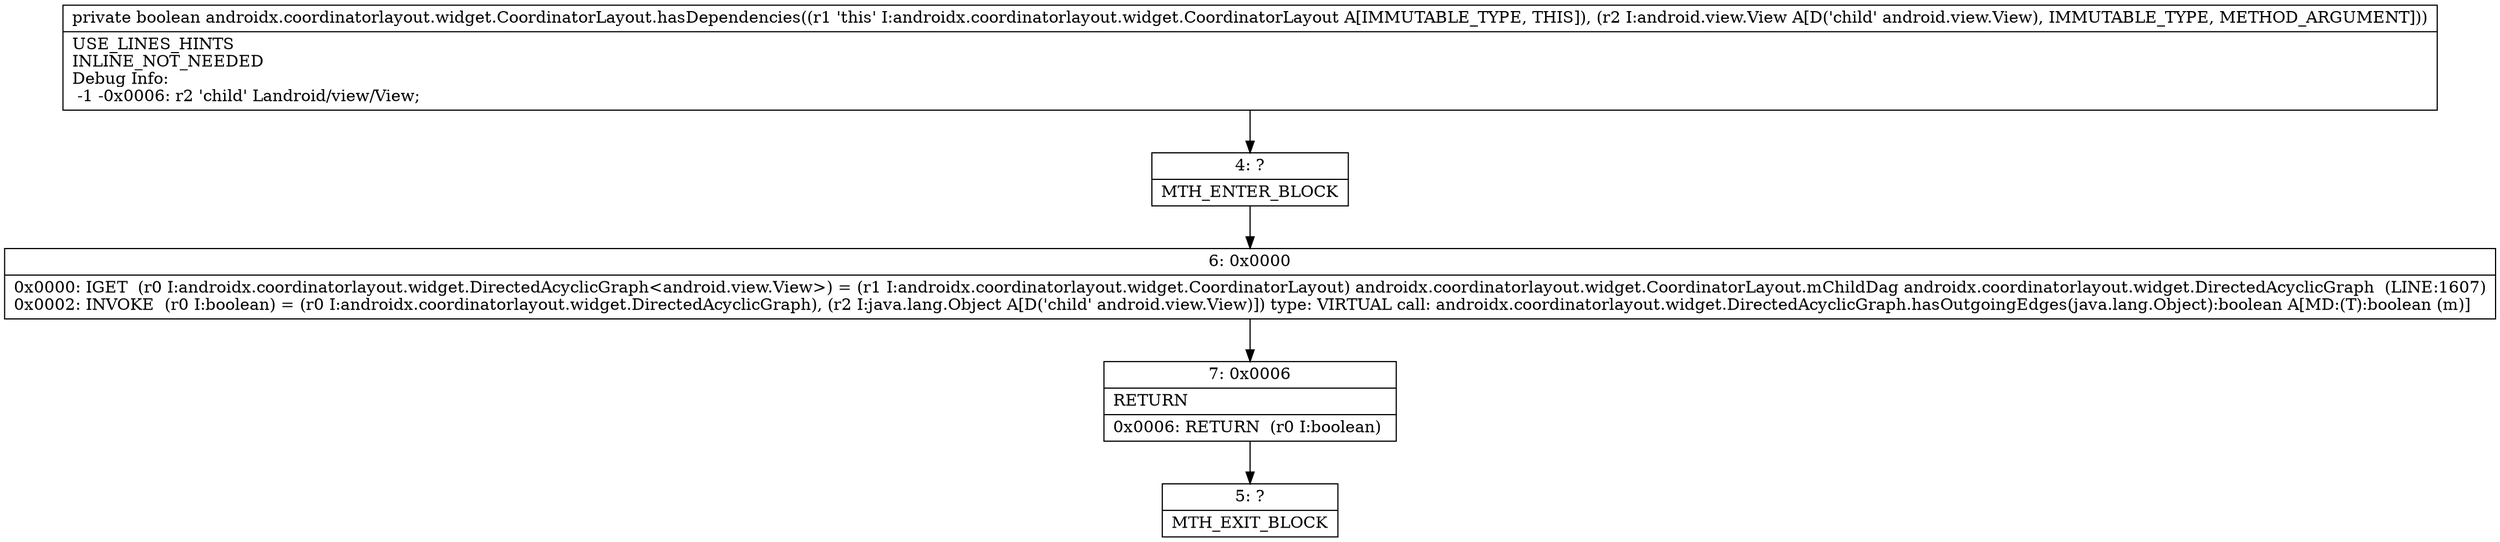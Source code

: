 digraph "CFG forandroidx.coordinatorlayout.widget.CoordinatorLayout.hasDependencies(Landroid\/view\/View;)Z" {
Node_4 [shape=record,label="{4\:\ ?|MTH_ENTER_BLOCK\l}"];
Node_6 [shape=record,label="{6\:\ 0x0000|0x0000: IGET  (r0 I:androidx.coordinatorlayout.widget.DirectedAcyclicGraph\<android.view.View\>) = (r1 I:androidx.coordinatorlayout.widget.CoordinatorLayout) androidx.coordinatorlayout.widget.CoordinatorLayout.mChildDag androidx.coordinatorlayout.widget.DirectedAcyclicGraph  (LINE:1607)\l0x0002: INVOKE  (r0 I:boolean) = (r0 I:androidx.coordinatorlayout.widget.DirectedAcyclicGraph), (r2 I:java.lang.Object A[D('child' android.view.View)]) type: VIRTUAL call: androidx.coordinatorlayout.widget.DirectedAcyclicGraph.hasOutgoingEdges(java.lang.Object):boolean A[MD:(T):boolean (m)]\l}"];
Node_7 [shape=record,label="{7\:\ 0x0006|RETURN\l|0x0006: RETURN  (r0 I:boolean) \l}"];
Node_5 [shape=record,label="{5\:\ ?|MTH_EXIT_BLOCK\l}"];
MethodNode[shape=record,label="{private boolean androidx.coordinatorlayout.widget.CoordinatorLayout.hasDependencies((r1 'this' I:androidx.coordinatorlayout.widget.CoordinatorLayout A[IMMUTABLE_TYPE, THIS]), (r2 I:android.view.View A[D('child' android.view.View), IMMUTABLE_TYPE, METHOD_ARGUMENT]))  | USE_LINES_HINTS\lINLINE_NOT_NEEDED\lDebug Info:\l  \-1 \-0x0006: r2 'child' Landroid\/view\/View;\l}"];
MethodNode -> Node_4;Node_4 -> Node_6;
Node_6 -> Node_7;
Node_7 -> Node_5;
}

